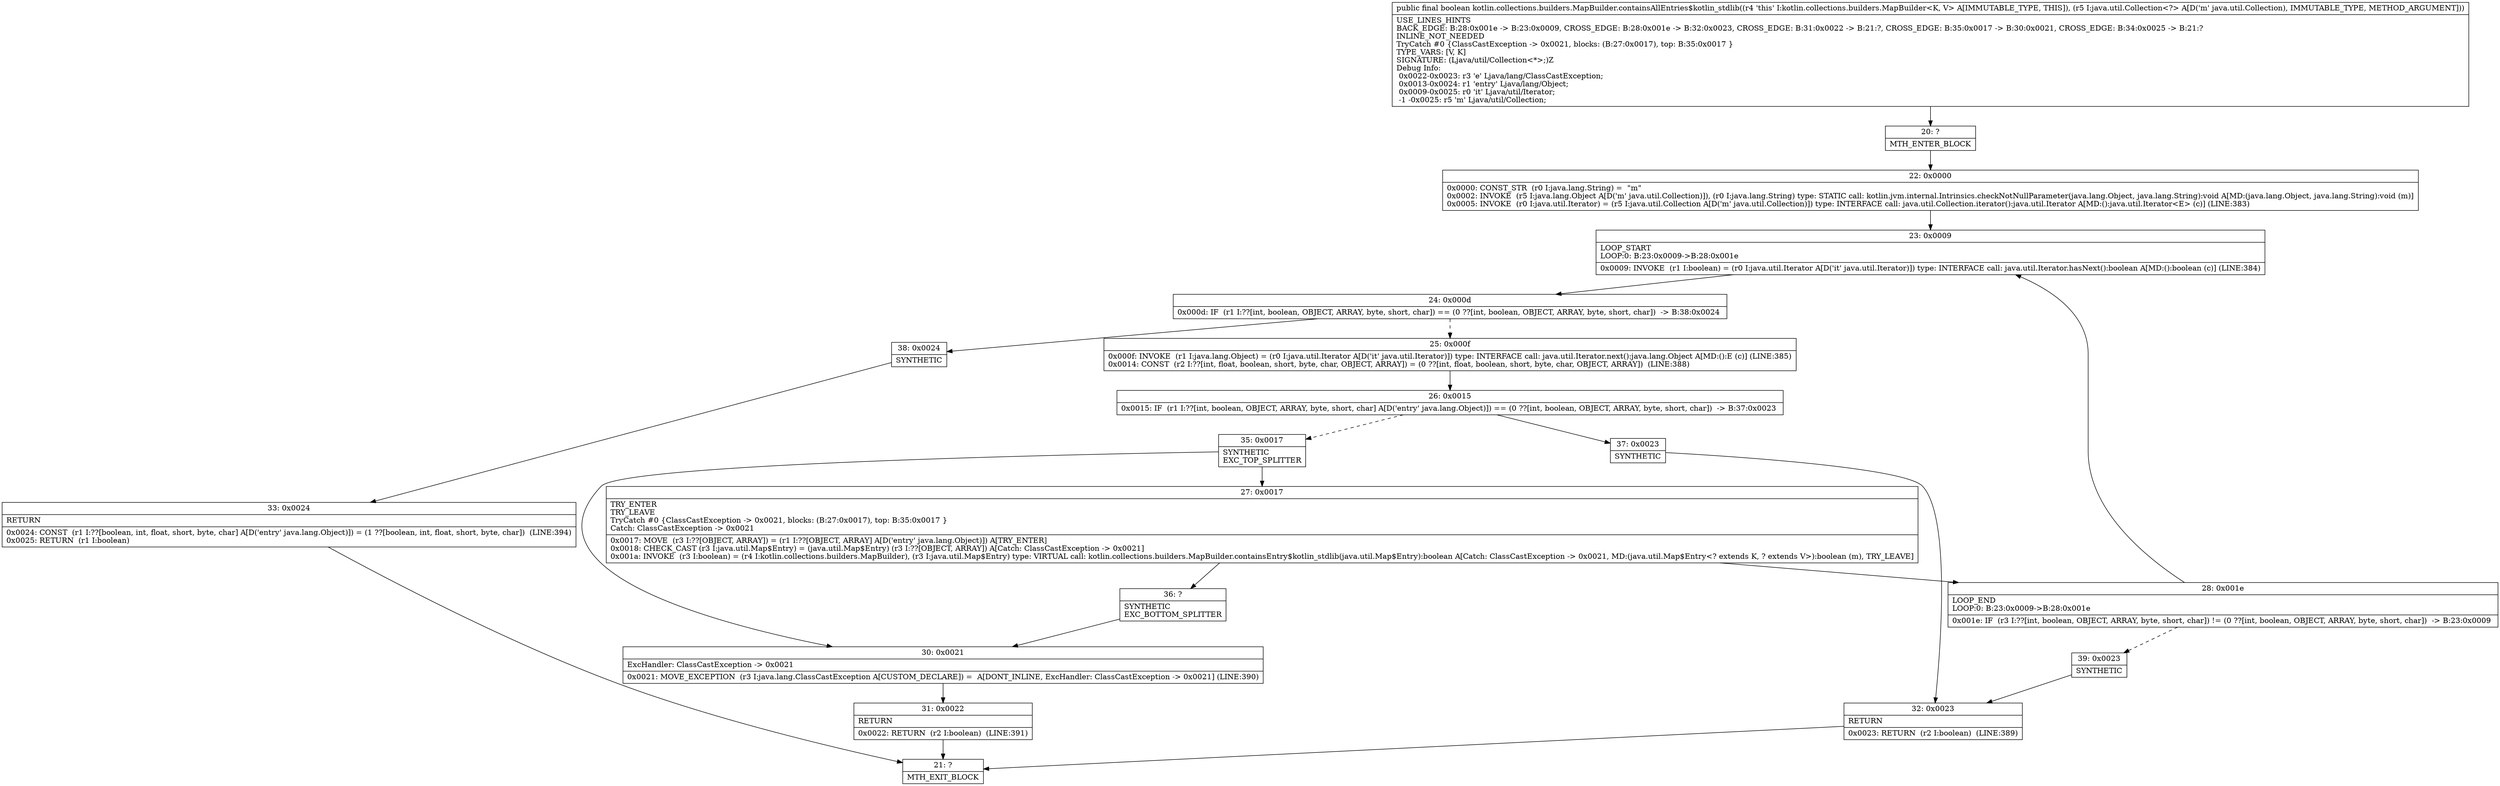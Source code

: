 digraph "CFG forkotlin.collections.builders.MapBuilder.containsAllEntries$kotlin_stdlib(Ljava\/util\/Collection;)Z" {
Node_20 [shape=record,label="{20\:\ ?|MTH_ENTER_BLOCK\l}"];
Node_22 [shape=record,label="{22\:\ 0x0000|0x0000: CONST_STR  (r0 I:java.lang.String) =  \"m\" \l0x0002: INVOKE  (r5 I:java.lang.Object A[D('m' java.util.Collection)]), (r0 I:java.lang.String) type: STATIC call: kotlin.jvm.internal.Intrinsics.checkNotNullParameter(java.lang.Object, java.lang.String):void A[MD:(java.lang.Object, java.lang.String):void (m)]\l0x0005: INVOKE  (r0 I:java.util.Iterator) = (r5 I:java.util.Collection A[D('m' java.util.Collection)]) type: INTERFACE call: java.util.Collection.iterator():java.util.Iterator A[MD:():java.util.Iterator\<E\> (c)] (LINE:383)\l}"];
Node_23 [shape=record,label="{23\:\ 0x0009|LOOP_START\lLOOP:0: B:23:0x0009\-\>B:28:0x001e\l|0x0009: INVOKE  (r1 I:boolean) = (r0 I:java.util.Iterator A[D('it' java.util.Iterator)]) type: INTERFACE call: java.util.Iterator.hasNext():boolean A[MD:():boolean (c)] (LINE:384)\l}"];
Node_24 [shape=record,label="{24\:\ 0x000d|0x000d: IF  (r1 I:??[int, boolean, OBJECT, ARRAY, byte, short, char]) == (0 ??[int, boolean, OBJECT, ARRAY, byte, short, char])  \-\> B:38:0x0024 \l}"];
Node_25 [shape=record,label="{25\:\ 0x000f|0x000f: INVOKE  (r1 I:java.lang.Object) = (r0 I:java.util.Iterator A[D('it' java.util.Iterator)]) type: INTERFACE call: java.util.Iterator.next():java.lang.Object A[MD:():E (c)] (LINE:385)\l0x0014: CONST  (r2 I:??[int, float, boolean, short, byte, char, OBJECT, ARRAY]) = (0 ??[int, float, boolean, short, byte, char, OBJECT, ARRAY])  (LINE:388)\l}"];
Node_26 [shape=record,label="{26\:\ 0x0015|0x0015: IF  (r1 I:??[int, boolean, OBJECT, ARRAY, byte, short, char] A[D('entry' java.lang.Object)]) == (0 ??[int, boolean, OBJECT, ARRAY, byte, short, char])  \-\> B:37:0x0023 \l}"];
Node_35 [shape=record,label="{35\:\ 0x0017|SYNTHETIC\lEXC_TOP_SPLITTER\l}"];
Node_27 [shape=record,label="{27\:\ 0x0017|TRY_ENTER\lTRY_LEAVE\lTryCatch #0 \{ClassCastException \-\> 0x0021, blocks: (B:27:0x0017), top: B:35:0x0017 \}\lCatch: ClassCastException \-\> 0x0021\l|0x0017: MOVE  (r3 I:??[OBJECT, ARRAY]) = (r1 I:??[OBJECT, ARRAY] A[D('entry' java.lang.Object)]) A[TRY_ENTER]\l0x0018: CHECK_CAST (r3 I:java.util.Map$Entry) = (java.util.Map$Entry) (r3 I:??[OBJECT, ARRAY]) A[Catch: ClassCastException \-\> 0x0021]\l0x001a: INVOKE  (r3 I:boolean) = (r4 I:kotlin.collections.builders.MapBuilder), (r3 I:java.util.Map$Entry) type: VIRTUAL call: kotlin.collections.builders.MapBuilder.containsEntry$kotlin_stdlib(java.util.Map$Entry):boolean A[Catch: ClassCastException \-\> 0x0021, MD:(java.util.Map$Entry\<? extends K, ? extends V\>):boolean (m), TRY_LEAVE]\l}"];
Node_28 [shape=record,label="{28\:\ 0x001e|LOOP_END\lLOOP:0: B:23:0x0009\-\>B:28:0x001e\l|0x001e: IF  (r3 I:??[int, boolean, OBJECT, ARRAY, byte, short, char]) != (0 ??[int, boolean, OBJECT, ARRAY, byte, short, char])  \-\> B:23:0x0009 \l}"];
Node_39 [shape=record,label="{39\:\ 0x0023|SYNTHETIC\l}"];
Node_32 [shape=record,label="{32\:\ 0x0023|RETURN\l|0x0023: RETURN  (r2 I:boolean)  (LINE:389)\l}"];
Node_21 [shape=record,label="{21\:\ ?|MTH_EXIT_BLOCK\l}"];
Node_36 [shape=record,label="{36\:\ ?|SYNTHETIC\lEXC_BOTTOM_SPLITTER\l}"];
Node_30 [shape=record,label="{30\:\ 0x0021|ExcHandler: ClassCastException \-\> 0x0021\l|0x0021: MOVE_EXCEPTION  (r3 I:java.lang.ClassCastException A[CUSTOM_DECLARE]) =  A[DONT_INLINE, ExcHandler: ClassCastException \-\> 0x0021] (LINE:390)\l}"];
Node_31 [shape=record,label="{31\:\ 0x0022|RETURN\l|0x0022: RETURN  (r2 I:boolean)  (LINE:391)\l}"];
Node_37 [shape=record,label="{37\:\ 0x0023|SYNTHETIC\l}"];
Node_38 [shape=record,label="{38\:\ 0x0024|SYNTHETIC\l}"];
Node_33 [shape=record,label="{33\:\ 0x0024|RETURN\l|0x0024: CONST  (r1 I:??[boolean, int, float, short, byte, char] A[D('entry' java.lang.Object)]) = (1 ??[boolean, int, float, short, byte, char])  (LINE:394)\l0x0025: RETURN  (r1 I:boolean) \l}"];
MethodNode[shape=record,label="{public final boolean kotlin.collections.builders.MapBuilder.containsAllEntries$kotlin_stdlib((r4 'this' I:kotlin.collections.builders.MapBuilder\<K, V\> A[IMMUTABLE_TYPE, THIS]), (r5 I:java.util.Collection\<?\> A[D('m' java.util.Collection), IMMUTABLE_TYPE, METHOD_ARGUMENT]))  | USE_LINES_HINTS\lBACK_EDGE: B:28:0x001e \-\> B:23:0x0009, CROSS_EDGE: B:28:0x001e \-\> B:32:0x0023, CROSS_EDGE: B:31:0x0022 \-\> B:21:?, CROSS_EDGE: B:35:0x0017 \-\> B:30:0x0021, CROSS_EDGE: B:34:0x0025 \-\> B:21:?\lINLINE_NOT_NEEDED\lTryCatch #0 \{ClassCastException \-\> 0x0021, blocks: (B:27:0x0017), top: B:35:0x0017 \}\lTYPE_VARS: [V, K]\lSIGNATURE: (Ljava\/util\/Collection\<*\>;)Z\lDebug Info:\l  0x0022\-0x0023: r3 'e' Ljava\/lang\/ClassCastException;\l  0x0013\-0x0024: r1 'entry' Ljava\/lang\/Object;\l  0x0009\-0x0025: r0 'it' Ljava\/util\/Iterator;\l  \-1 \-0x0025: r5 'm' Ljava\/util\/Collection;\l}"];
MethodNode -> Node_20;Node_20 -> Node_22;
Node_22 -> Node_23;
Node_23 -> Node_24;
Node_24 -> Node_25[style=dashed];
Node_24 -> Node_38;
Node_25 -> Node_26;
Node_26 -> Node_35[style=dashed];
Node_26 -> Node_37;
Node_35 -> Node_27;
Node_35 -> Node_30;
Node_27 -> Node_28;
Node_27 -> Node_36;
Node_28 -> Node_23;
Node_28 -> Node_39[style=dashed];
Node_39 -> Node_32;
Node_32 -> Node_21;
Node_36 -> Node_30;
Node_30 -> Node_31;
Node_31 -> Node_21;
Node_37 -> Node_32;
Node_38 -> Node_33;
Node_33 -> Node_21;
}

